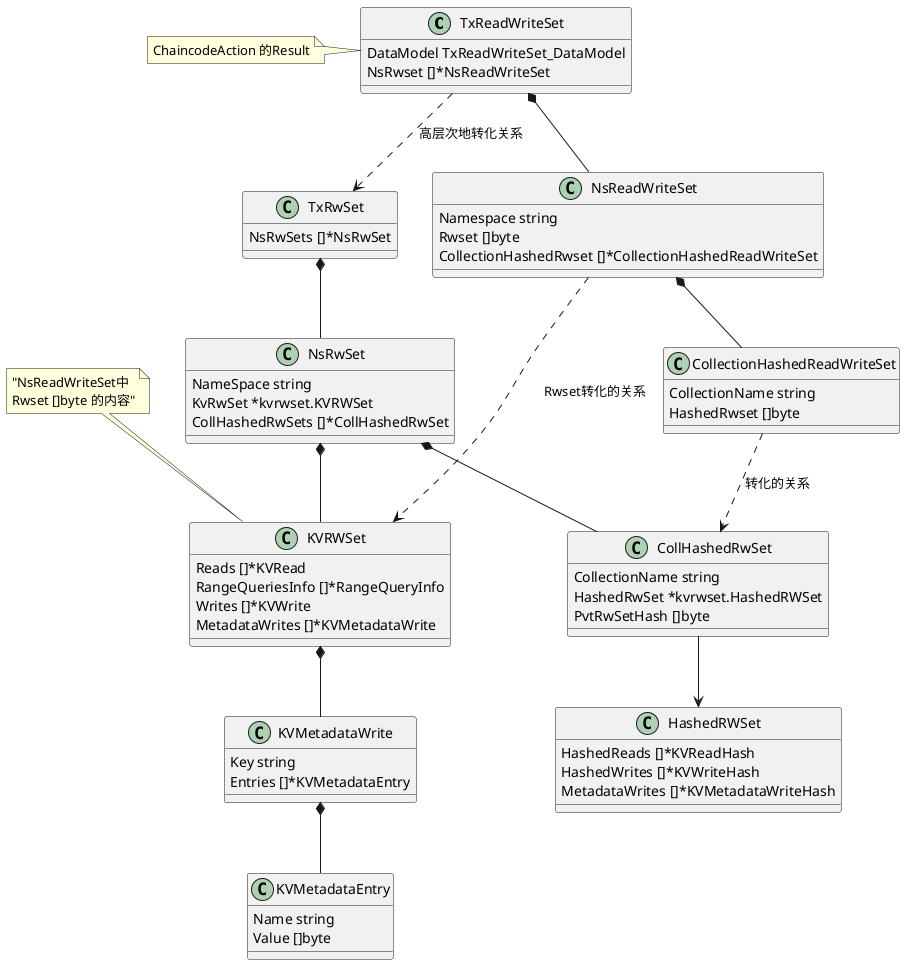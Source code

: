 @startuml

class TxReadWriteSet {
 DataModel TxReadWriteSet_DataModel
 NsRwset []*NsReadWriteSet
}

note left of TxReadWriteSet :ChaincodeAction 的Result
class NsReadWriteSet {
 Namespace string
 Rwset []byte
 CollectionHashedRwset []*CollectionHashedReadWriteSet
}

TxReadWriteSet *-- NsReadWriteSet


class KVRWSet {
	Reads []*KVRead
	RangeQueriesInfo []*RangeQueryInfo
	Writes []*KVWrite
	MetadataWrites []*KVMetadataWrite
}

NsReadWriteSet ..> KVRWSet : Rwset转化的关系
note top of KVRWSet: "NsReadWriteSet中\nRwset []byte 的内容"

class CollectionHashedReadWriteSet {
	CollectionName string 
	HashedRwset []byte
}
NsReadWriteSet *-- CollectionHashedReadWriteSet

class CollHashedRwSet {
	CollectionName string
	HashedRwSet *kvrwset.HashedRWSet
	PvtRwSetHash []byte
}

CollectionHashedReadWriteSet ..> CollHashedRwSet : 转化的关系

class TxRwSet {
	NsRwSets []*NsRwSet
}

class NsRwSet {
	NameSpace string
	KvRwSet *kvrwset.KVRWSet
	CollHashedRwSets []*CollHashedRwSet
}
TxRwSet *-- NsRwSet
NsRwSet *-- KVRWSet
TxReadWriteSet ..> TxRwSet :高层次地转化关系

NsRwSet *-- CollHashedRwSet


class HashedRWSet {
	HashedReads []*KVReadHash 
	HashedWrites []*KVWriteHash 
	MetadataWrites []*KVMetadataWriteHash 
}

CollHashedRwSet --> HashedRWSet


class KVMetadataWrite {
	Key string
	Entries []*KVMetadataEntry
}
KVRWSet *-- KVMetadataWrite


class KVMetadataEntry {
	Name string
	Value []byte
}
KVMetadataWrite *-- KVMetadataEntry

@enduml